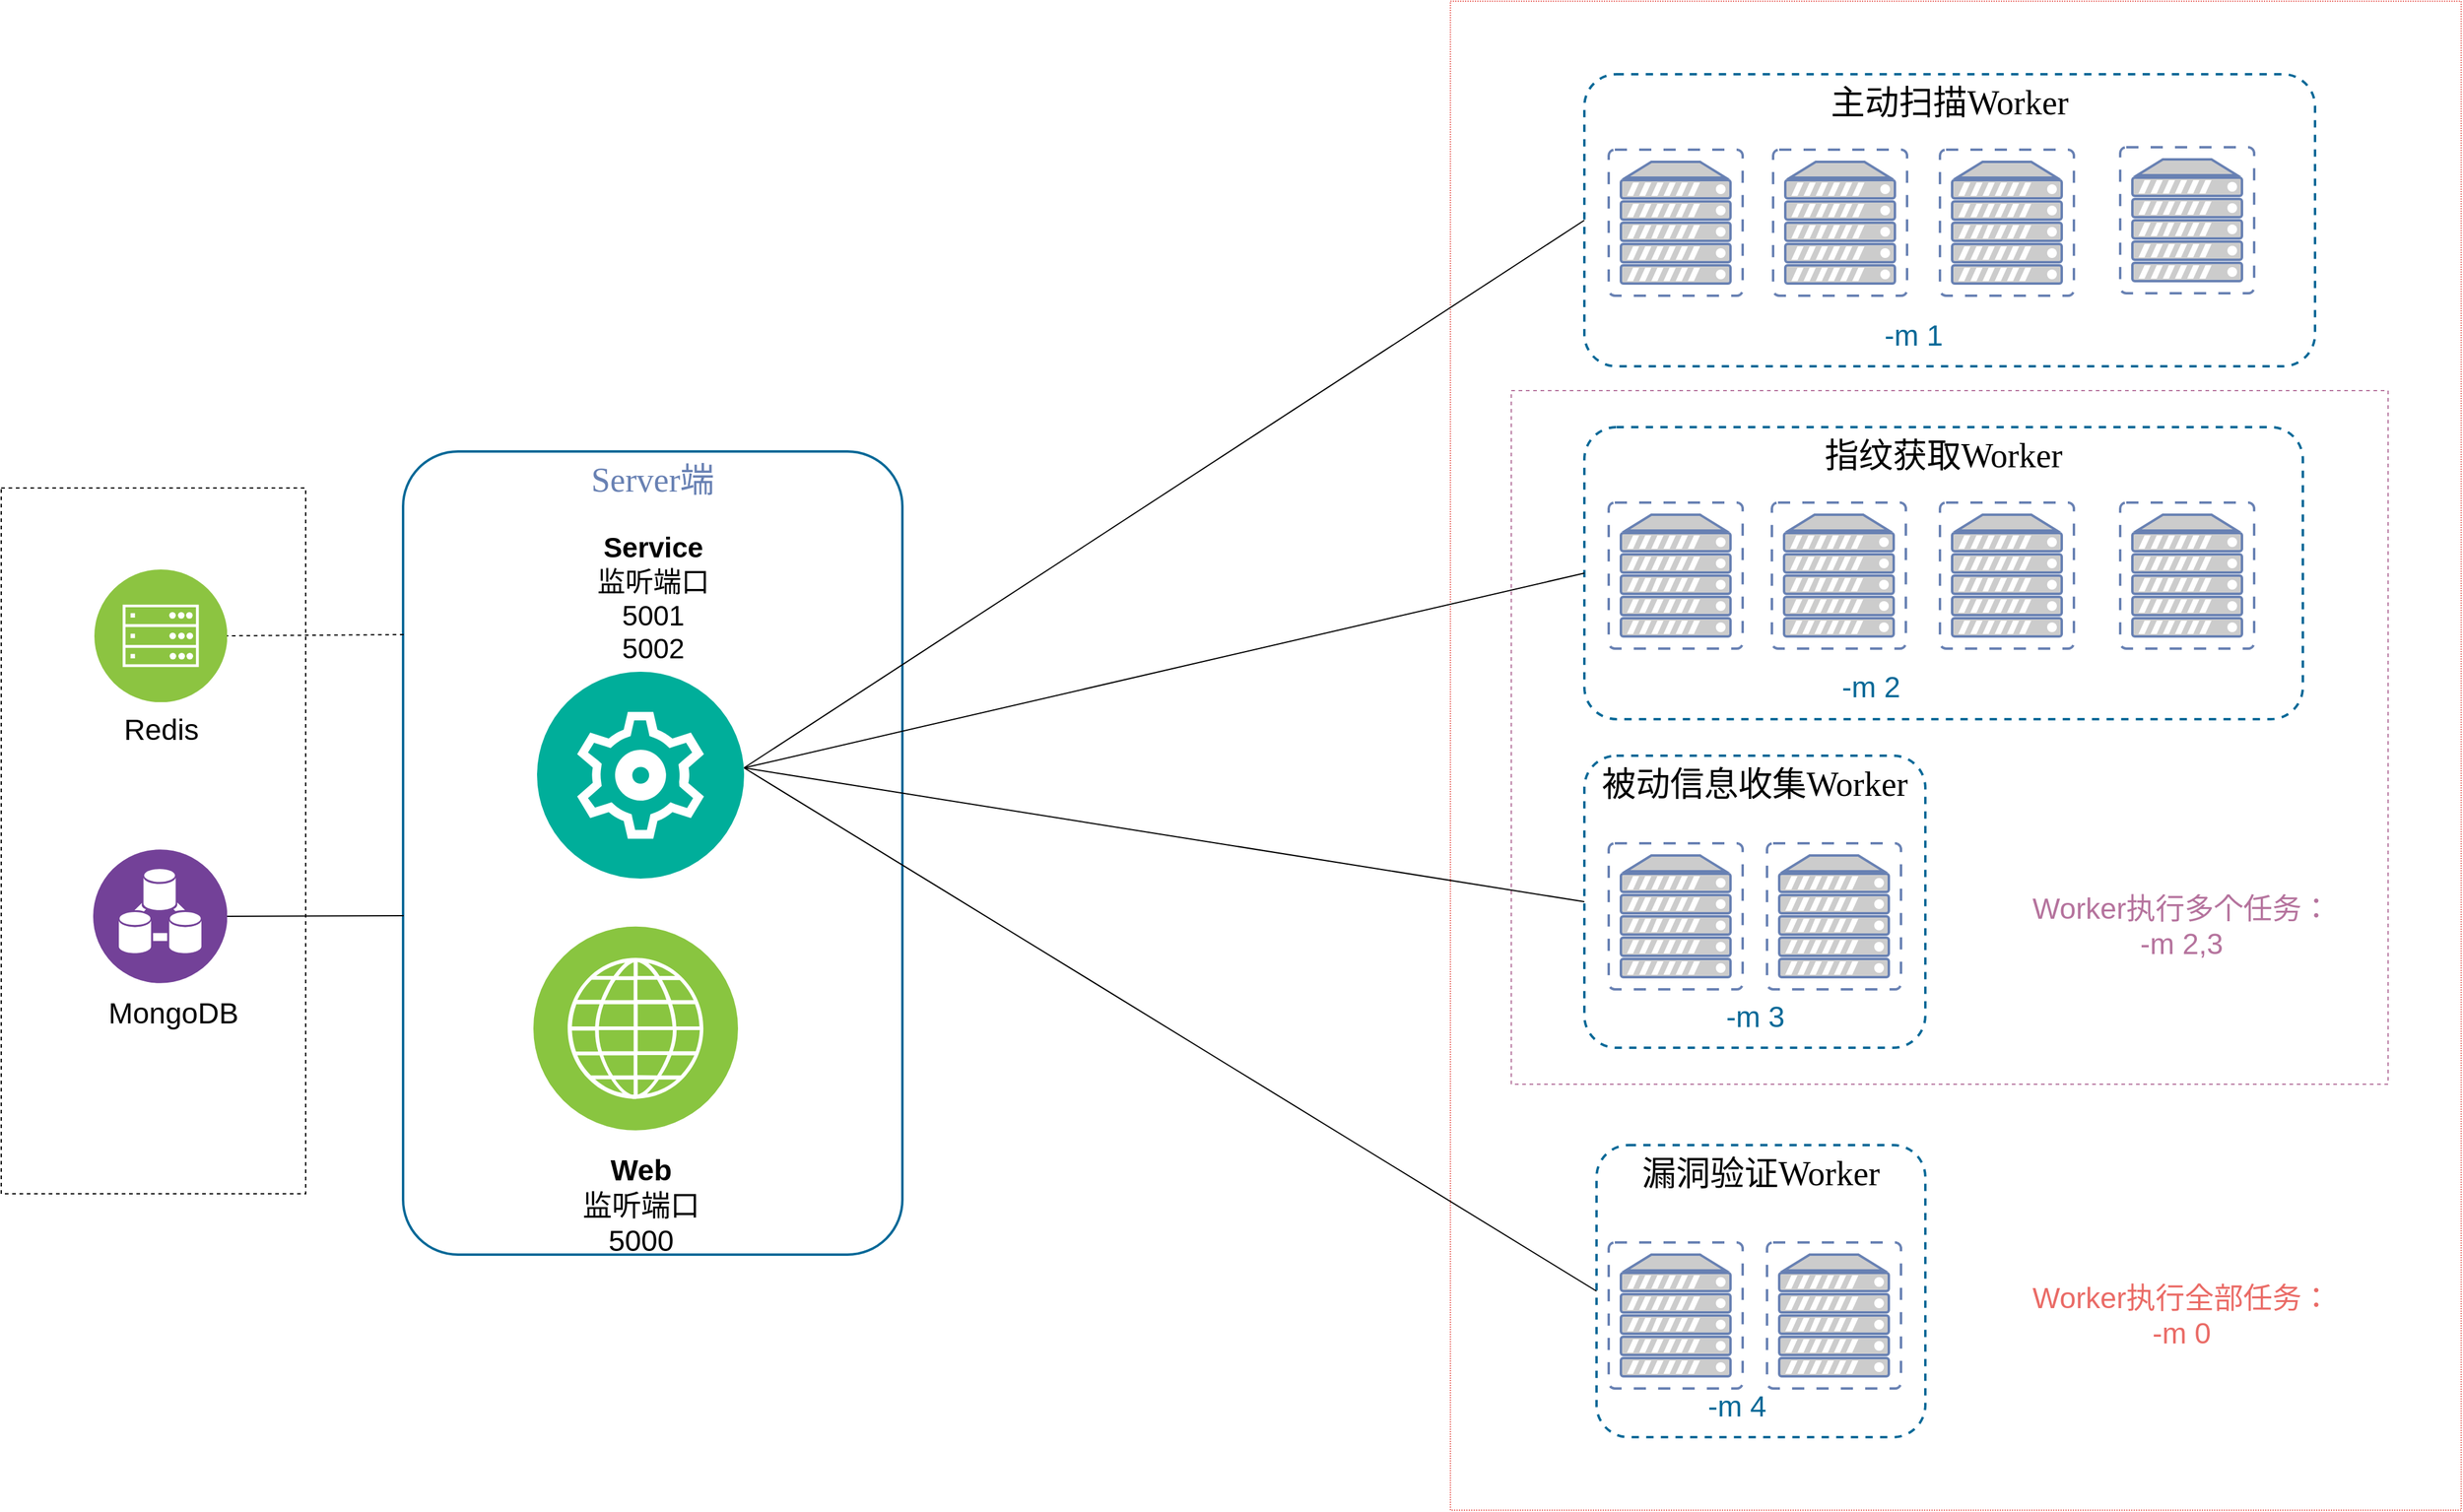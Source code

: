 <mxfile version="24.7.17">
  <diagram name="Page-1" id="bfe91b75-5d2c-26a0-9c1d-138518896778">
    <mxGraphModel dx="2902" dy="1713" grid="1" gridSize="10" guides="1" tooltips="1" connect="1" arrows="1" fold="1" page="1" pageScale="1" pageWidth="1100" pageHeight="850" background="#ffffff" math="0" shadow="0">
      <root>
        <mxCell id="0" />
        <mxCell id="1" parent="0" />
        <mxCell id="FeFXSUP7M1fgfkF3kMbS-66" value="" style="rounded=0;whiteSpace=wrap;html=1;dashed=1;fontSize=24;dashPattern=1 1;fontColor=#EA6B66;strokeColor=#EA6B66;" parent="1" vertex="1">
          <mxGeometry x="1350" y="640" width="830" height="1240" as="geometry" />
        </mxCell>
        <mxCell id="FeFXSUP7M1fgfkF3kMbS-54" value="" style="rounded=0;whiteSpace=wrap;html=1;dashed=1;fontSize=24;" parent="1" vertex="1">
          <mxGeometry x="160" y="1040" width="250" height="580" as="geometry" />
        </mxCell>
        <mxCell id="FeFXSUP7M1fgfkF3kMbS-41" value="" style="rounded=0;whiteSpace=wrap;html=1;dashed=1;fontSize=24;fontColor=#FF6666;strokeColor=#B5739D;" parent="1" vertex="1">
          <mxGeometry x="1400" y="960" width="720" height="570" as="geometry" />
        </mxCell>
        <mxCell id="FeFXSUP7M1fgfkF3kMbS-25" value="&lt;font color=&quot;#000000&quot;&gt;被动信息收集Worker&lt;/font&gt;" style="rounded=1;whiteSpace=wrap;html=1;shadow=0;comic=0;strokeColor=#036897;strokeWidth=2;fillColor=none;fontFamily=Verdana;fontSize=28;fontColor=#6881B3;align=center;arcSize=11;verticalAlign=top;dashed=1;" parent="1" vertex="1">
          <mxGeometry x="1460" y="1260" width="280" height="240" as="geometry" />
        </mxCell>
        <mxCell id="FeFXSUP7M1fgfkF3kMbS-11" value="主动扫描Worker" style="rounded=1;whiteSpace=wrap;html=1;shadow=0;comic=0;strokeWidth=2;fillColor=none;fontFamily=Verdana;fontSize=28;align=center;arcSize=11;verticalAlign=top;dashed=1;strokeColor=#036897;" parent="1" vertex="1">
          <mxGeometry x="1460" y="700" width="600" height="240" as="geometry" />
        </mxCell>
        <mxCell id="FeFXSUP7M1fgfkF3kMbS-15" value="&lt;font color=&quot;#000000&quot;&gt;指纹获取Worker&lt;/font&gt;" style="rounded=1;whiteSpace=wrap;html=1;shadow=0;comic=0;strokeColor=#036897;strokeWidth=2;fillColor=none;fontFamily=Verdana;fontSize=28;fontColor=#6881B3;align=center;arcSize=11;verticalAlign=top;dashed=1;" parent="1" vertex="1">
          <mxGeometry x="1460" y="990" width="590" height="240" as="geometry" />
        </mxCell>
        <mxCell id="FeFXSUP7M1fgfkF3kMbS-5" value="Server端" style="rounded=1;whiteSpace=wrap;html=1;shadow=0;comic=0;strokeColor=#036897;strokeWidth=2;fillColor=none;fontFamily=Verdana;fontSize=28;fontColor=#6881B3;align=center;arcSize=11;verticalAlign=top;" parent="1" vertex="1">
          <mxGeometry x="490" y="1010" width="410" height="660" as="geometry" />
        </mxCell>
        <mxCell id="FeFXSUP7M1fgfkF3kMbS-8" value="" style="fontColor=#0066CC;verticalAlign=top;verticalLabelPosition=bottom;labelPosition=center;align=center;html=1;outlineConnect=0;fillColor=#CCCCCC;strokeColor=#6881B3;gradientColor=none;gradientDirection=north;strokeWidth=2;shape=mxgraph.networks.virtual_server;" parent="1" vertex="1">
          <mxGeometry x="1480" y="762" width="110" height="120" as="geometry" />
        </mxCell>
        <mxCell id="FeFXSUP7M1fgfkF3kMbS-9" value="" style="fontColor=#0066CC;verticalAlign=top;verticalLabelPosition=bottom;labelPosition=center;align=center;html=1;outlineConnect=0;fillColor=#CCCCCC;strokeColor=#6881B3;gradientColor=none;gradientDirection=north;strokeWidth=2;shape=mxgraph.networks.virtual_server;" parent="1" vertex="1">
          <mxGeometry x="1615" y="762" width="110" height="120" as="geometry" />
        </mxCell>
        <mxCell id="FeFXSUP7M1fgfkF3kMbS-10" value="" style="fontColor=#0066CC;verticalAlign=top;verticalLabelPosition=bottom;labelPosition=center;align=center;html=1;outlineConnect=0;fillColor=#CCCCCC;strokeColor=#6881B3;gradientColor=none;gradientDirection=north;strokeWidth=2;shape=mxgraph.networks.virtual_server;" parent="1" vertex="1">
          <mxGeometry x="1752" y="762" width="110" height="120" as="geometry" />
        </mxCell>
        <mxCell id="FeFXSUP7M1fgfkF3kMbS-12" value="" style="fontColor=#0066CC;verticalAlign=top;verticalLabelPosition=bottom;labelPosition=center;align=center;html=1;outlineConnect=0;fillColor=#CCCCCC;strokeColor=#6881B3;gradientColor=none;gradientDirection=north;strokeWidth=2;shape=mxgraph.networks.virtual_server;" parent="1" vertex="1">
          <mxGeometry x="1480" y="1052" width="110" height="120" as="geometry" />
        </mxCell>
        <mxCell id="FeFXSUP7M1fgfkF3kMbS-13" value="" style="fontColor=#0066CC;verticalAlign=top;verticalLabelPosition=bottom;labelPosition=center;align=center;html=1;outlineConnect=0;fillColor=#CCCCCC;strokeColor=#6881B3;gradientColor=none;gradientDirection=north;strokeWidth=2;shape=mxgraph.networks.virtual_server;" parent="1" vertex="1">
          <mxGeometry x="1614" y="1052" width="110" height="120" as="geometry" />
        </mxCell>
        <mxCell id="FeFXSUP7M1fgfkF3kMbS-14" value="" style="fontColor=#0066CC;verticalAlign=top;verticalLabelPosition=bottom;labelPosition=center;align=center;html=1;outlineConnect=0;fillColor=#CCCCCC;strokeColor=#6881B3;gradientColor=none;gradientDirection=north;strokeWidth=2;shape=mxgraph.networks.virtual_server;" parent="1" vertex="1">
          <mxGeometry x="1752" y="1052" width="110" height="120" as="geometry" />
        </mxCell>
        <mxCell id="FeFXSUP7M1fgfkF3kMbS-18" value="&lt;b&gt;Web&lt;/b&gt;&lt;div&gt;监听端口&lt;/div&gt;&lt;div&gt;5000&lt;/div&gt;" style="text;html=1;resizable=0;autosize=1;align=center;verticalAlign=middle;points=[];fillColor=none;strokeColor=none;rounded=0;dashed=1;fontSize=24;" parent="1" vertex="1">
          <mxGeometry x="625" y="1580" width="120" height="100" as="geometry" />
        </mxCell>
        <mxCell id="FeFXSUP7M1fgfkF3kMbS-23" value="" style="fontColor=#0066CC;verticalAlign=top;verticalLabelPosition=bottom;labelPosition=center;align=center;html=1;outlineConnect=0;fillColor=#CCCCCC;strokeColor=#6881B3;gradientColor=none;gradientDirection=north;strokeWidth=2;shape=mxgraph.networks.virtual_server;" parent="1" vertex="1">
          <mxGeometry x="1900" y="760" width="110" height="120" as="geometry" />
        </mxCell>
        <mxCell id="FeFXSUP7M1fgfkF3kMbS-24" value="" style="fontColor=#0066CC;verticalAlign=top;verticalLabelPosition=bottom;labelPosition=center;align=center;html=1;outlineConnect=0;fillColor=#CCCCCC;strokeColor=#6881B3;gradientColor=none;gradientDirection=north;strokeWidth=2;shape=mxgraph.networks.virtual_server;" parent="1" vertex="1">
          <mxGeometry x="1900" y="1052" width="110" height="120" as="geometry" />
        </mxCell>
        <mxCell id="FeFXSUP7M1fgfkF3kMbS-26" value="" style="fontColor=#0066CC;verticalAlign=top;verticalLabelPosition=bottom;labelPosition=center;align=center;html=1;outlineConnect=0;fillColor=#CCCCCC;strokeColor=#6881B3;gradientColor=none;gradientDirection=north;strokeWidth=2;shape=mxgraph.networks.virtual_server;" parent="1" vertex="1">
          <mxGeometry x="1480" y="1332" width="110" height="120" as="geometry" />
        </mxCell>
        <mxCell id="FeFXSUP7M1fgfkF3kMbS-27" value="" style="fontColor=#0066CC;verticalAlign=top;verticalLabelPosition=bottom;labelPosition=center;align=center;html=1;outlineConnect=0;fillColor=#CCCCCC;strokeColor=#6881B3;gradientColor=none;gradientDirection=north;strokeWidth=2;shape=mxgraph.networks.virtual_server;" parent="1" vertex="1">
          <mxGeometry x="1610" y="1332" width="110" height="120" as="geometry" />
        </mxCell>
        <mxCell id="FeFXSUP7M1fgfkF3kMbS-33" value="&lt;font color=&quot;#000000&quot;&gt;漏洞验证Worker&lt;/font&gt;" style="rounded=1;whiteSpace=wrap;html=1;shadow=0;comic=0;strokeColor=#036897;strokeWidth=2;fillColor=none;fontFamily=Verdana;fontSize=28;fontColor=#6881B3;align=center;arcSize=11;verticalAlign=top;dashed=1;" parent="1" vertex="1">
          <mxGeometry x="1470" y="1580" width="270" height="240" as="geometry" />
        </mxCell>
        <mxCell id="FeFXSUP7M1fgfkF3kMbS-34" value="" style="fontColor=#0066CC;verticalAlign=top;verticalLabelPosition=bottom;labelPosition=center;align=center;html=1;outlineConnect=0;fillColor=#CCCCCC;strokeColor=#6881B3;gradientColor=none;gradientDirection=north;strokeWidth=2;shape=mxgraph.networks.virtual_server;" parent="1" vertex="1">
          <mxGeometry x="1480" y="1660" width="110" height="120" as="geometry" />
        </mxCell>
        <mxCell id="FeFXSUP7M1fgfkF3kMbS-35" value="" style="fontColor=#0066CC;verticalAlign=top;verticalLabelPosition=bottom;labelPosition=center;align=center;html=1;outlineConnect=0;fillColor=#CCCCCC;strokeColor=#6881B3;gradientColor=none;gradientDirection=north;strokeWidth=2;shape=mxgraph.networks.virtual_server;" parent="1" vertex="1">
          <mxGeometry x="1610" y="1660" width="110" height="120" as="geometry" />
        </mxCell>
        <mxCell id="FeFXSUP7M1fgfkF3kMbS-45" value="" style="endArrow=none;html=1;fontSize=24;entryX=0;entryY=0.5;entryDx=0;entryDy=0;" parent="1" target="FeFXSUP7M1fgfkF3kMbS-11" edge="1">
          <mxGeometry width="50" height="50" relative="1" as="geometry">
            <mxPoint x="770" y="1270" as="sourcePoint" />
            <mxPoint x="1040" y="1210" as="targetPoint" />
          </mxGeometry>
        </mxCell>
        <mxCell id="FeFXSUP7M1fgfkF3kMbS-48" value="" style="endArrow=none;html=1;fontSize=24;entryX=0;entryY=0.5;entryDx=0;entryDy=0;exitX=0.683;exitY=0.394;exitDx=0;exitDy=0;exitPerimeter=0;" parent="1" source="FeFXSUP7M1fgfkF3kMbS-5" target="FeFXSUP7M1fgfkF3kMbS-15" edge="1">
          <mxGeometry width="50" height="50" relative="1" as="geometry">
            <mxPoint x="780" y="1380" as="sourcePoint" />
            <mxPoint x="1040" y="1210" as="targetPoint" />
          </mxGeometry>
        </mxCell>
        <mxCell id="FeFXSUP7M1fgfkF3kMbS-49" value="" style="endArrow=none;html=1;fontSize=24;entryX=0;entryY=0.5;entryDx=0;entryDy=0;" parent="1" target="FeFXSUP7M1fgfkF3kMbS-33" edge="1">
          <mxGeometry width="50" height="50" relative="1" as="geometry">
            <mxPoint x="770" y="1270" as="sourcePoint" />
            <mxPoint x="1040" y="1210" as="targetPoint" />
          </mxGeometry>
        </mxCell>
        <mxCell id="FeFXSUP7M1fgfkF3kMbS-55" value="MongoDB" style="text;html=1;resizable=0;autosize=1;align=center;verticalAlign=middle;points=[];fillColor=none;strokeColor=none;rounded=0;dashed=1;fontSize=24;" parent="1" vertex="1">
          <mxGeometry x="236" y="1452" width="130" height="40" as="geometry" />
        </mxCell>
        <mxCell id="FeFXSUP7M1fgfkF3kMbS-57" value="Redis" style="text;html=1;resizable=0;autosize=1;align=center;verticalAlign=middle;points=[];fillColor=none;strokeColor=none;rounded=0;dashed=1;fontSize=24;" parent="1" vertex="1">
          <mxGeometry x="251" y="1219" width="80" height="40" as="geometry" />
        </mxCell>
        <mxCell id="FeFXSUP7M1fgfkF3kMbS-59" value="" style="endArrow=none;dashed=1;html=1;fontSize=24;entryX=1;entryY=0.5;entryDx=0;entryDy=0;exitX=0.001;exitY=0.228;exitDx=0;exitDy=0;exitPerimeter=0;" parent="1" source="FeFXSUP7M1fgfkF3kMbS-5" target="YC6unD1jtk5OrX_0myZk-1" edge="1">
          <mxGeometry width="50" height="50" relative="1" as="geometry">
            <mxPoint x="480" y="1159" as="sourcePoint" />
            <mxPoint x="251.004" y="1100.004" as="targetPoint" />
          </mxGeometry>
        </mxCell>
        <mxCell id="FeFXSUP7M1fgfkF3kMbS-60" value="-m 1" style="text;html=1;resizable=0;autosize=1;align=center;verticalAlign=middle;points=[];fillColor=none;strokeColor=none;rounded=0;dashed=1;fontSize=24;fontColor=#036897;" parent="1" vertex="1">
          <mxGeometry x="1700" y="900" width="60" height="30" as="geometry" />
        </mxCell>
        <mxCell id="FeFXSUP7M1fgfkF3kMbS-61" value="-m 2" style="text;html=1;resizable=0;autosize=1;align=center;verticalAlign=middle;points=[];fillColor=none;strokeColor=none;rounded=0;dashed=1;fontSize=24;fontColor=#036897;" parent="1" vertex="1">
          <mxGeometry x="1665" y="1189" width="60" height="30" as="geometry" />
        </mxCell>
        <mxCell id="FeFXSUP7M1fgfkF3kMbS-62" value="-m 3" style="text;html=1;resizable=0;autosize=1;align=center;verticalAlign=middle;points=[];fillColor=none;strokeColor=none;rounded=0;dashed=1;fontSize=24;fontColor=#036897;" parent="1" vertex="1">
          <mxGeometry x="1570" y="1460" width="60" height="30" as="geometry" />
        </mxCell>
        <mxCell id="FeFXSUP7M1fgfkF3kMbS-63" value="-m 4" style="text;html=1;resizable=0;autosize=1;align=center;verticalAlign=middle;points=[];fillColor=none;strokeColor=none;rounded=0;dashed=1;fontSize=24;fontColor=#036897;" parent="1" vertex="1">
          <mxGeometry x="1555" y="1780" width="60" height="30" as="geometry" />
        </mxCell>
        <mxCell id="FeFXSUP7M1fgfkF3kMbS-65" value="Worker执行多个任务：&lt;br&gt;-m 2,3" style="text;html=1;resizable=0;autosize=1;align=center;verticalAlign=middle;points=[];fillColor=none;strokeColor=none;rounded=0;dashed=1;fontSize=24;fontColor=#B5739D;" parent="1" vertex="1">
          <mxGeometry x="1820" y="1370" width="260" height="60" as="geometry" />
        </mxCell>
        <mxCell id="FeFXSUP7M1fgfkF3kMbS-68" value="Worker执行全部任务：&lt;br&gt;-m 0" style="text;html=1;resizable=0;autosize=1;align=center;verticalAlign=middle;points=[];fillColor=none;strokeColor=none;rounded=0;dashed=1;fontSize=24;fontColor=#EA6B66;" parent="1" vertex="1">
          <mxGeometry x="1820" y="1690" width="260" height="60" as="geometry" />
        </mxCell>
        <mxCell id="FeFXSUP7M1fgfkF3kMbS-69" value="" style="endArrow=none;html=1;fontSize=24;fontColor=#EA6B66;exitX=0;exitY=0.5;exitDx=0;exitDy=0;" parent="1" source="FeFXSUP7M1fgfkF3kMbS-25" edge="1">
          <mxGeometry width="50" height="50" relative="1" as="geometry">
            <mxPoint x="1450" y="1360" as="sourcePoint" />
            <mxPoint x="770" y="1270" as="targetPoint" />
          </mxGeometry>
        </mxCell>
        <mxCell id="20FRbX71mEYK9997a3Pt-2" value="&lt;div style=&quot;font-size: 23px;&quot;&gt;&lt;font style=&quot;font-size: 23px;&quot;&gt;&lt;font style=&quot;font-size: 23px;&quot;&gt;&lt;b&gt;Service&lt;/b&gt;&lt;/font&gt;&lt;/font&gt;&lt;/div&gt;&lt;font style=&quot;font-size: 23px;&quot;&gt;&lt;div style=&quot;&quot;&gt;&lt;span style=&quot;background-color: initial;&quot;&gt;监听端口&lt;/span&gt;&lt;/div&gt;5001&lt;br style=&quot;font-size: 23px;&quot;&gt;5002&lt;br style=&quot;font-size: 23px;&quot;&gt;&lt;/font&gt;" style="text;html=1;resizable=0;autosize=1;align=center;verticalAlign=middle;points=[];fillColor=none;strokeColor=none;rounded=0;fontSize=23;" parent="1" vertex="1">
          <mxGeometry x="635" y="1071" width="120" height="120" as="geometry" />
        </mxCell>
        <mxCell id="YC6unD1jtk5OrX_0myZk-1" value="" style="image;aspect=fixed;perimeter=ellipsePerimeter;html=1;align=center;shadow=0;dashed=0;fontColor=#4277BB;labelBackgroundColor=default;fontSize=12;spacingTop=3;image=img/lib/ibm/infrastructure/mobile_backend.svg;" vertex="1" parent="1">
          <mxGeometry x="236.5" y="1107" width="109" height="109" as="geometry" />
        </mxCell>
        <mxCell id="YC6unD1jtk5OrX_0myZk-4" value="" style="image;aspect=fixed;perimeter=ellipsePerimeter;html=1;align=center;shadow=0;dashed=0;fontColor=#4277BB;labelBackgroundColor=default;fontSize=12;spacingTop=3;image=img/lib/ibm/infrastructure/channels.svg;" vertex="1" parent="1">
          <mxGeometry x="597" y="1400" width="168" height="168" as="geometry" />
        </mxCell>
        <mxCell id="YC6unD1jtk5OrX_0myZk-5" value="" style="image;aspect=fixed;perimeter=ellipsePerimeter;html=1;align=center;shadow=0;dashed=0;fontColor=#4277BB;labelBackgroundColor=default;fontSize=12;spacingTop=3;image=img/lib/ibm/analytics/data_integration.svg;" vertex="1" parent="1">
          <mxGeometry x="235.5" y="1337" width="110" height="110" as="geometry" />
        </mxCell>
        <mxCell id="YC6unD1jtk5OrX_0myZk-8" value="" style="endArrow=none;html=1;fontSize=24;entryX=0.5;entryY=1;entryDx=0;entryDy=0;entryPerimeter=0;" edge="1" parent="1" target="YC6unD1jtk5OrX_0myZk-2">
          <mxGeometry width="50" height="50" relative="1" as="geometry">
            <mxPoint x="685" y="1317" as="sourcePoint" />
            <mxPoint x="685" y="1184" as="targetPoint" />
          </mxGeometry>
        </mxCell>
        <mxCell id="YC6unD1jtk5OrX_0myZk-2" value="" style="image;aspect=fixed;perimeter=ellipsePerimeter;html=1;align=center;shadow=0;dashed=0;fontColor=#4277BB;labelBackgroundColor=default;fontSize=12;spacingTop=3;image=img/lib/ibm/management/cluster_management.svg;" vertex="1" parent="1">
          <mxGeometry x="600" y="1191" width="170" height="170" as="geometry" />
        </mxCell>
        <mxCell id="YC6unD1jtk5OrX_0myZk-9" value="" style="endArrow=none;html=1;fontSize=24;entryX=1;entryY=0.5;entryDx=0;entryDy=0;exitX=0.001;exitY=0.578;exitDx=0;exitDy=0;exitPerimeter=0;" edge="1" parent="1" source="FeFXSUP7M1fgfkF3kMbS-5" target="YC6unD1jtk5OrX_0myZk-5">
          <mxGeometry width="50" height="50" relative="1" as="geometry">
            <mxPoint x="480" y="1392" as="sourcePoint" />
            <mxPoint x="350" y="1168" as="targetPoint" />
          </mxGeometry>
        </mxCell>
      </root>
    </mxGraphModel>
  </diagram>
</mxfile>
